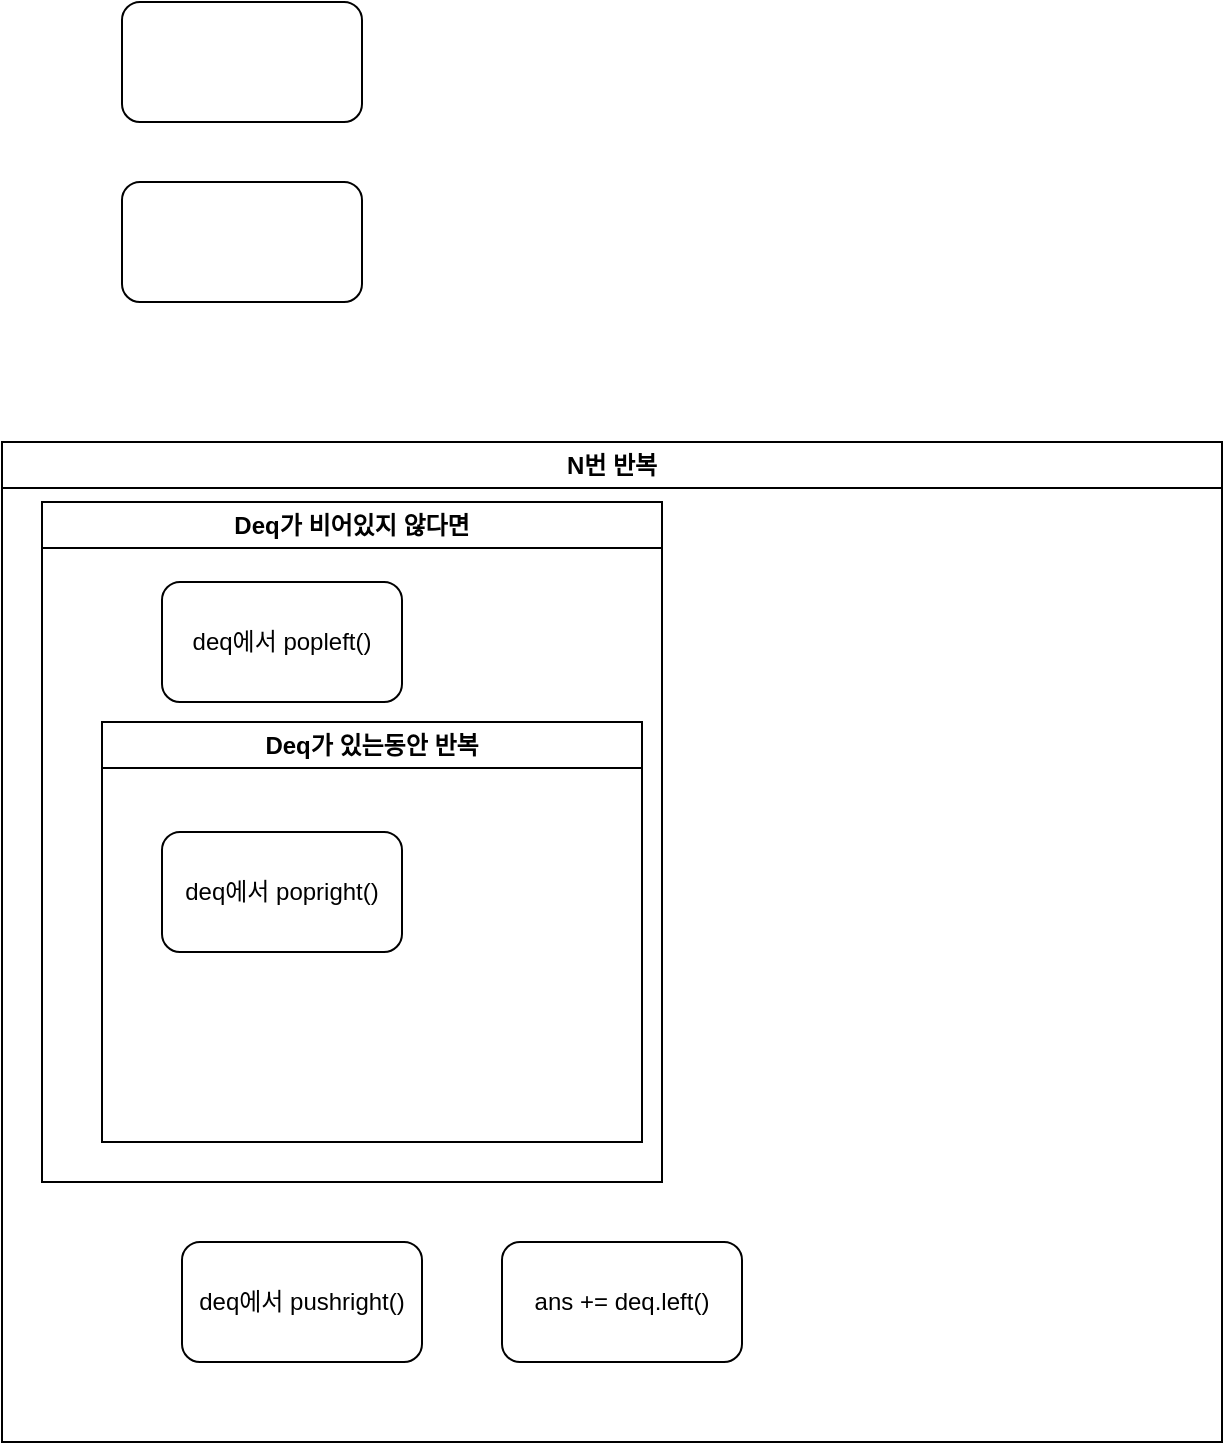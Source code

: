 <mxfile version="23.1.5" type="device">
  <diagram id="wFE0QG_FPsp0jaGvCLVb" name="Page-1">
    <mxGraphModel dx="1194" dy="705" grid="1" gridSize="10" guides="1" tooltips="1" connect="1" arrows="1" fold="1" page="1" pageScale="1" pageWidth="850" pageHeight="1100" math="0" shadow="0">
      <root>
        <mxCell id="0" />
        <mxCell id="1" parent="0" />
        <mxCell id="x_4n2nlvyULqoizmoBoV-1" value="" style="rounded=1;whiteSpace=wrap;html=1;" vertex="1" parent="1">
          <mxGeometry x="160" y="130" width="120" height="60" as="geometry" />
        </mxCell>
        <mxCell id="x_4n2nlvyULqoizmoBoV-2" value="" style="rounded=1;whiteSpace=wrap;html=1;" vertex="1" parent="1">
          <mxGeometry x="160" y="220" width="120" height="60" as="geometry" />
        </mxCell>
        <mxCell id="x_4n2nlvyULqoizmoBoV-3" value="N번 반복" style="swimlane;whiteSpace=wrap;html=1;" vertex="1" parent="1">
          <mxGeometry x="100" y="350" width="610" height="500" as="geometry" />
        </mxCell>
        <mxCell id="x_4n2nlvyULqoizmoBoV-4" value="Deq가 있는동안 반복" style="swimlane;whiteSpace=wrap;html=1;" vertex="1" parent="x_4n2nlvyULqoizmoBoV-3">
          <mxGeometry x="50" y="140" width="270" height="210" as="geometry" />
        </mxCell>
        <mxCell id="x_4n2nlvyULqoizmoBoV-5" value="deq에서 popright()" style="rounded=1;whiteSpace=wrap;html=1;" vertex="1" parent="x_4n2nlvyULqoizmoBoV-4">
          <mxGeometry x="30" y="55" width="120" height="60" as="geometry" />
        </mxCell>
        <mxCell id="x_4n2nlvyULqoizmoBoV-6" value="deq에서 popleft()" style="rounded=1;whiteSpace=wrap;html=1;" vertex="1" parent="x_4n2nlvyULqoizmoBoV-3">
          <mxGeometry x="80" y="70" width="120" height="60" as="geometry" />
        </mxCell>
        <mxCell id="x_4n2nlvyULqoizmoBoV-7" value="Deq가 비어있지 않다면" style="swimlane;whiteSpace=wrap;html=1;" vertex="1" parent="x_4n2nlvyULqoizmoBoV-3">
          <mxGeometry x="20" y="30" width="310" height="340" as="geometry" />
        </mxCell>
        <mxCell id="x_4n2nlvyULqoizmoBoV-10" value="deq에서 pushright()" style="rounded=1;whiteSpace=wrap;html=1;" vertex="1" parent="x_4n2nlvyULqoizmoBoV-3">
          <mxGeometry x="90" y="400" width="120" height="60" as="geometry" />
        </mxCell>
        <mxCell id="x_4n2nlvyULqoizmoBoV-11" value="ans += deq.left()" style="rounded=1;whiteSpace=wrap;html=1;" vertex="1" parent="x_4n2nlvyULqoizmoBoV-3">
          <mxGeometry x="250" y="400" width="120" height="60" as="geometry" />
        </mxCell>
      </root>
    </mxGraphModel>
  </diagram>
</mxfile>
